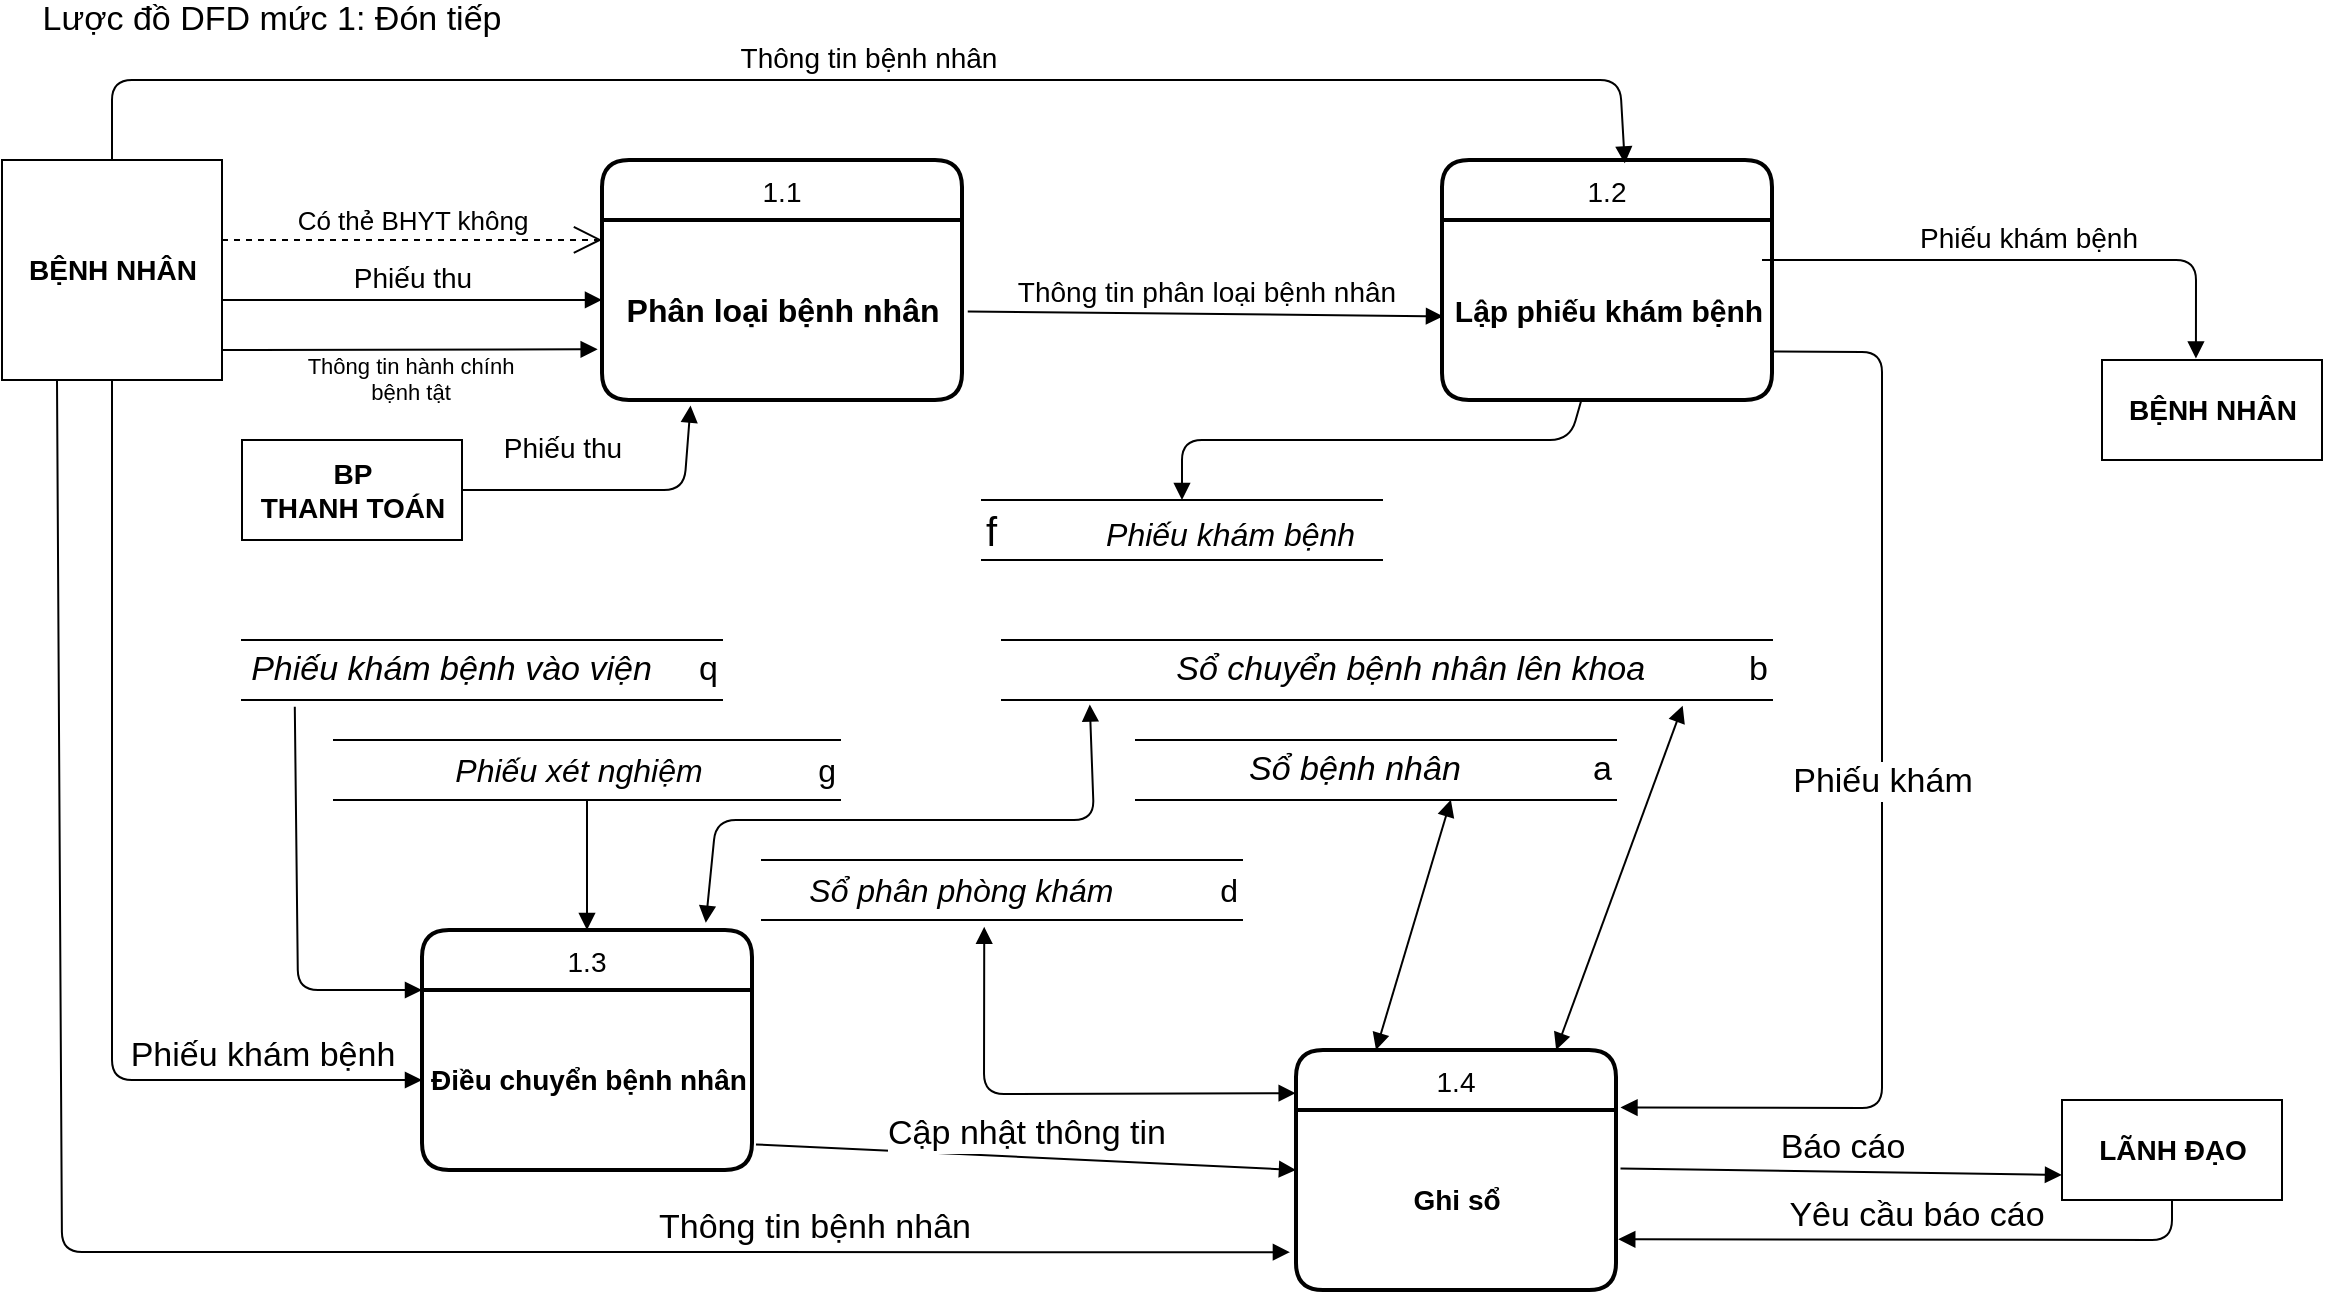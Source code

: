 <mxfile version="13.0.9" type="github"><diagram id="-Moib3ATWnk14SGBxiNE" name="Page-1"><mxGraphModel dx="1296" dy="716" grid="1" gridSize="10" guides="1" tooltips="1" connect="1" arrows="1" fold="1" page="1" pageScale="1" pageWidth="827" pageHeight="1169" math="0" shadow="0"><root><mxCell id="0"/><mxCell id="1" parent="0"/><mxCell id="s-bt9nb-Jr011uPQL13K-10" value="&lt;b&gt;BỆNH NHÂN&lt;/b&gt;" style="html=1;align=center;fontSize=14;" vertex="1" parent="1"><mxGeometry x="20" y="80" width="110" height="110" as="geometry"/></mxCell><mxCell id="s-bt9nb-Jr011uPQL13K-11" value="&lt;font style=&quot;font-size: 14px&quot;&gt;BỆNH NHÂN&lt;/font&gt;" style="html=1;align=center;fontStyle=1" vertex="1" parent="1"><mxGeometry x="1070" y="180" width="110" height="50" as="geometry"/></mxCell><mxCell id="s-bt9nb-Jr011uPQL13K-12" value="LÃNH ĐẠO" style="html=1;align=center;fontSize=14;fontStyle=1" vertex="1" parent="1"><mxGeometry x="1050" y="550" width="110" height="50" as="geometry"/></mxCell><mxCell id="s-bt9nb-Jr011uPQL13K-13" value="BP &lt;br&gt;THANH TOÁN" style="html=1;align=center;fontSize=14;fontStyle=1" vertex="1" parent="1"><mxGeometry x="140" y="220" width="110" height="50" as="geometry"/></mxCell><mxCell id="s-bt9nb-Jr011uPQL13K-26" value="Có thẻ BHYT không" style="endArrow=open;endSize=12;dashed=1;html=1;align=center;entryX=0;entryY=0.111;entryDx=0;entryDy=0;entryPerimeter=0;fontSize=13;" edge="1" parent="1" target="s-bt9nb-Jr011uPQL13K-16"><mxGeometry y="10" width="160" relative="1" as="geometry"><mxPoint x="130" y="120" as="sourcePoint"/><mxPoint x="290" y="120" as="targetPoint"/><mxPoint as="offset"/></mxGeometry></mxCell><mxCell id="s-bt9nb-Jr011uPQL13K-27" value="Thông tin hành chính&lt;br&gt;bệnh tật" style="html=1;verticalAlign=bottom;endArrow=block;align=center;entryX=-0.012;entryY=0.718;entryDx=0;entryDy=0;entryPerimeter=0;" edge="1" parent="1" target="s-bt9nb-Jr011uPQL13K-16"><mxGeometry y="-30" width="80" relative="1" as="geometry"><mxPoint x="130" y="175" as="sourcePoint"/><mxPoint x="320" y="170" as="targetPoint"/><Array as="points"/><mxPoint as="offset"/></mxGeometry></mxCell><mxCell id="s-bt9nb-Jr011uPQL13K-14" value="1.1" style="swimlane;childLayout=stackLayout;horizontal=1;startSize=30;horizontalStack=0;rounded=1;fontSize=14;fontStyle=0;strokeWidth=2;resizeParent=0;resizeLast=1;shadow=0;dashed=0;align=center;" vertex="1" parent="1"><mxGeometry x="320" y="80" width="180" height="120" as="geometry"/></mxCell><mxCell id="s-bt9nb-Jr011uPQL13K-16" value="&lt;font style=&quot;font-size: 16px&quot;&gt;&lt;b&gt;Phân loại bệnh nhân&lt;/b&gt;&lt;/font&gt;" style="text;html=1;align=center;verticalAlign=middle;resizable=0;points=[];autosize=1;" vertex="1" parent="s-bt9nb-Jr011uPQL13K-14"><mxGeometry y="30" width="180" height="90" as="geometry"/></mxCell><mxCell id="s-bt9nb-Jr011uPQL13K-28" value="Phiếu thu" style="html=1;verticalAlign=bottom;endArrow=block;align=center;entryX=0;entryY=0.444;entryDx=0;entryDy=0;entryPerimeter=0;fontSize=14;" edge="1" parent="1" target="s-bt9nb-Jr011uPQL13K-16"><mxGeometry width="80" relative="1" as="geometry"><mxPoint x="130" y="150" as="sourcePoint"/><mxPoint x="210" y="150" as="targetPoint"/></mxGeometry></mxCell><mxCell id="s-bt9nb-Jr011uPQL13K-29" value="Phiếu thu" style="html=1;verticalAlign=bottom;endArrow=block;align=center;entryX=0.246;entryY=1.031;entryDx=0;entryDy=0;entryPerimeter=0;fontSize=14;exitX=1;exitY=0.5;exitDx=0;exitDy=0;" edge="1" parent="1" source="s-bt9nb-Jr011uPQL13K-13" target="s-bt9nb-Jr011uPQL13K-16"><mxGeometry x="-0.35" y="10" width="80" relative="1" as="geometry"><mxPoint x="260" y="340" as="sourcePoint"/><mxPoint x="400" y="320" as="targetPoint"/><Array as="points"><mxPoint x="361" y="245"/></Array><mxPoint as="offset"/></mxGeometry></mxCell><mxCell id="s-bt9nb-Jr011uPQL13K-30" value="Thông tin phân loại bệnh nhân" style="html=1;verticalAlign=bottom;endArrow=block;fontSize=14;align=center;entryX=0.003;entryY=0.535;entryDx=0;entryDy=0;entryPerimeter=0;exitX=1.016;exitY=0.508;exitDx=0;exitDy=0;exitPerimeter=0;" edge="1" parent="1" source="s-bt9nb-Jr011uPQL13K-16" target="s-bt9nb-Jr011uPQL13K-21"><mxGeometry width="80" relative="1" as="geometry"><mxPoint x="510" y="159" as="sourcePoint"/><mxPoint x="560" y="160" as="targetPoint"/></mxGeometry></mxCell><mxCell id="s-bt9nb-Jr011uPQL13K-17" value="1.2" style="swimlane;childLayout=stackLayout;horizontal=1;startSize=30;horizontalStack=0;rounded=1;fontSize=14;fontStyle=0;strokeWidth=2;resizeParent=0;resizeLast=1;shadow=0;dashed=0;align=center;" vertex="1" parent="1"><mxGeometry x="740" y="80" width="165" height="120" as="geometry"/></mxCell><mxCell id="s-bt9nb-Jr011uPQL13K-21" value="&lt;font size=&quot;1&quot;&gt;&lt;b style=&quot;font-size: 15px&quot;&gt;Lập phiếu khám bệnh&lt;/b&gt;&lt;/font&gt;" style="text;html=1;align=center;verticalAlign=middle;resizable=0;points=[];autosize=1;" vertex="1" parent="s-bt9nb-Jr011uPQL13K-17"><mxGeometry y="30" width="165" height="90" as="geometry"/></mxCell><mxCell id="s-bt9nb-Jr011uPQL13K-31" value="Phiếu khám bệnh" style="html=1;verticalAlign=bottom;endArrow=block;fontSize=14;align=center;entryX=0.427;entryY=-0.014;entryDx=0;entryDy=0;entryPerimeter=0;" edge="1" parent="1" target="s-bt9nb-Jr011uPQL13K-11"><mxGeometry width="80" relative="1" as="geometry"><mxPoint x="900" y="130" as="sourcePoint"/><mxPoint x="980" y="130" as="targetPoint"/><Array as="points"><mxPoint x="1117" y="130"/></Array></mxGeometry></mxCell><mxCell id="s-bt9nb-Jr011uPQL13K-32" value="Thông tin bệnh nhân" style="html=1;verticalAlign=bottom;endArrow=block;fontSize=14;align=center;exitX=0.5;exitY=0;exitDx=0;exitDy=0;entryX=0.554;entryY=0.014;entryDx=0;entryDy=0;entryPerimeter=0;" edge="1" parent="1" source="s-bt9nb-Jr011uPQL13K-10" target="s-bt9nb-Jr011uPQL13K-17"><mxGeometry width="80" relative="1" as="geometry"><mxPoint x="70" y="40" as="sourcePoint"/><mxPoint x="890" y="40" as="targetPoint"/><Array as="points"><mxPoint x="75" y="40"/><mxPoint x="829" y="40"/></Array></mxGeometry></mxCell><mxCell id="s-bt9nb-Jr011uPQL13K-33" value="&lt;font style=&quot;font-size: 20px&quot;&gt;f&amp;nbsp;&lt;/font&gt;&lt;font style=&quot;font-size: 16px&quot;&gt; &amp;nbsp; &amp;nbsp; &amp;nbsp; &amp;nbsp; &amp;nbsp;&amp;nbsp;&lt;i&gt;Phiếu khám bệnh&lt;/i&gt;&lt;/font&gt;" style="shape=partialRectangle;whiteSpace=wrap;html=1;left=0;right=0;fillColor=none;fontSize=14;align=left;" vertex="1" parent="1"><mxGeometry x="510" y="250" width="200" height="30" as="geometry"/></mxCell><mxCell id="s-bt9nb-Jr011uPQL13K-35" value="" style="html=1;verticalAlign=bottom;endArrow=block;fontSize=14;align=center;entryX=0.5;entryY=0;entryDx=0;entryDy=0;" edge="1" parent="1" source="s-bt9nb-Jr011uPQL13K-21" target="s-bt9nb-Jr011uPQL13K-33"><mxGeometry width="80" relative="1" as="geometry"><mxPoint x="800" y="240" as="sourcePoint"/><mxPoint x="440" y="270" as="targetPoint"/><Array as="points"><mxPoint x="804" y="220"/><mxPoint x="610" y="220"/></Array></mxGeometry></mxCell><mxCell id="s-bt9nb-Jr011uPQL13K-36" value="&lt;i&gt;Sổ phân phòng khám&amp;nbsp;&lt;/i&gt; &amp;nbsp; &amp;nbsp; &amp;nbsp; &amp;nbsp; &amp;nbsp; d" style="shape=partialRectangle;whiteSpace=wrap;html=1;left=0;right=0;fillColor=none;fontSize=16;align=right;" vertex="1" parent="1"><mxGeometry x="400" y="430" width="240" height="30" as="geometry"/></mxCell><mxCell id="s-bt9nb-Jr011uPQL13K-37" value="&lt;i&gt;Sổ bệnh nhân&lt;/i&gt;&amp;nbsp; &amp;nbsp; &amp;nbsp; &amp;nbsp; &amp;nbsp; &amp;nbsp; &amp;nbsp; a" style="shape=partialRectangle;whiteSpace=wrap;html=1;left=0;right=0;fillColor=none;fontSize=17;align=right;" vertex="1" parent="1"><mxGeometry x="587" y="370" width="240" height="30" as="geometry"/></mxCell><mxCell id="s-bt9nb-Jr011uPQL13K-38" value="&lt;i&gt;Sổ chuyển bệnh nhân lên khoa&lt;/i&gt;&amp;nbsp; &amp;nbsp; &amp;nbsp; &amp;nbsp; &amp;nbsp; &amp;nbsp;b" style="shape=partialRectangle;whiteSpace=wrap;html=1;left=0;right=0;fillColor=none;fontSize=17;align=right;" vertex="1" parent="1"><mxGeometry x="520" y="320" width="385" height="30" as="geometry"/></mxCell><mxCell id="s-bt9nb-Jr011uPQL13K-39" value="&lt;i&gt;Phiếu xét nghiệm&lt;/i&gt;&amp;nbsp; &amp;nbsp; &amp;nbsp; &amp;nbsp; &amp;nbsp; &amp;nbsp; &amp;nbsp;g" style="shape=partialRectangle;whiteSpace=wrap;html=1;left=0;right=0;fillColor=none;fontSize=16;align=right;" vertex="1" parent="1"><mxGeometry x="186" y="370" width="253" height="30" as="geometry"/></mxCell><mxCell id="s-bt9nb-Jr011uPQL13K-40" value="&lt;i&gt;Phiếu khám bệnh vào viện&lt;/i&gt;&amp;nbsp; &amp;nbsp; &amp;nbsp;q" style="shape=partialRectangle;whiteSpace=wrap;html=1;left=0;right=0;fillColor=none;fontSize=17;align=right;rotation=0;" vertex="1" parent="1"><mxGeometry x="140" y="320" width="240" height="30" as="geometry"/></mxCell><mxCell id="s-bt9nb-Jr011uPQL13K-42" value="Phiếu khám bệnh" style="html=1;verticalAlign=bottom;endArrow=block;fontSize=17;align=center;exitX=0.5;exitY=1;exitDx=0;exitDy=0;" edge="1" parent="1" source="s-bt9nb-Jr011uPQL13K-10" target="s-bt9nb-Jr011uPQL13K-22"><mxGeometry x="0.683" width="80" relative="1" as="geometry"><mxPoint x="40" y="270" as="sourcePoint"/><mxPoint x="75" y="690" as="targetPoint"/><Array as="points"><mxPoint x="75" y="540"/></Array><mxPoint as="offset"/></mxGeometry></mxCell><mxCell id="s-bt9nb-Jr011uPQL13K-43" value="Thông tin bệnh nhân" style="html=1;verticalAlign=bottom;endArrow=block;fontSize=17;align=center;exitX=0.25;exitY=1;exitDx=0;exitDy=0;entryX=-0.019;entryY=0.79;entryDx=0;entryDy=0;entryPerimeter=0;" edge="1" parent="1" source="s-bt9nb-Jr011uPQL13K-10" target="s-bt9nb-Jr011uPQL13K-25"><mxGeometry x="0.548" width="80" relative="1" as="geometry"><mxPoint x="30" y="324.41" as="sourcePoint"/><mxPoint x="48" y="760" as="targetPoint"/><Array as="points"><mxPoint x="50" y="626"/></Array><mxPoint as="offset"/></mxGeometry></mxCell><mxCell id="s-bt9nb-Jr011uPQL13K-44" value="" style="html=1;verticalAlign=bottom;endArrow=block;fontSize=17;align=center;entryX=0;entryY=0.25;entryDx=0;entryDy=0;exitX=0.11;exitY=1.114;exitDx=0;exitDy=0;exitPerimeter=0;" edge="1" parent="1" source="s-bt9nb-Jr011uPQL13K-40" target="s-bt9nb-Jr011uPQL13K-19"><mxGeometry x="-0.254" width="80" relative="1" as="geometry"><mxPoint x="168" y="444" as="sourcePoint"/><mxPoint x="370" y="568.82" as="targetPoint"/><Array as="points"><mxPoint x="168" y="495"/></Array><mxPoint as="offset"/></mxGeometry></mxCell><mxCell id="s-bt9nb-Jr011uPQL13K-46" value="" style="html=1;verticalAlign=bottom;endArrow=block;fontSize=17;align=center;exitX=0.5;exitY=1;exitDx=0;exitDy=0;entryX=0.5;entryY=0;entryDx=0;entryDy=0;" edge="1" parent="1" source="s-bt9nb-Jr011uPQL13K-39" target="s-bt9nb-Jr011uPQL13K-19"><mxGeometry width="80" relative="1" as="geometry"><mxPoint x="610" y="510" as="sourcePoint"/><mxPoint x="690" y="510" as="targetPoint"/></mxGeometry></mxCell><mxCell id="s-bt9nb-Jr011uPQL13K-49" value="" style="endArrow=block;startArrow=block;endFill=1;startFill=1;html=1;fontSize=17;align=center;exitX=0.86;exitY=-0.03;exitDx=0;exitDy=0;exitPerimeter=0;entryX=0.114;entryY=1.075;entryDx=0;entryDy=0;entryPerimeter=0;" edge="1" parent="1" source="s-bt9nb-Jr011uPQL13K-19" target="s-bt9nb-Jr011uPQL13K-38"><mxGeometry width="160" relative="1" as="geometry"><mxPoint x="490" y="540" as="sourcePoint"/><mxPoint x="590" y="354" as="targetPoint"/><Array as="points"><mxPoint x="377" y="410"/><mxPoint x="450" y="410"/><mxPoint x="566" y="410"/></Array></mxGeometry></mxCell><mxCell id="s-bt9nb-Jr011uPQL13K-50" value="Cập nhật thông tin" style="html=1;verticalAlign=bottom;endArrow=block;fontSize=17;align=center;entryX=0;entryY=0.5;entryDx=0;entryDy=0;exitX=1.012;exitY=0.858;exitDx=0;exitDy=0;exitPerimeter=0;" edge="1" parent="1" source="s-bt9nb-Jr011uPQL13K-22" target="s-bt9nb-Jr011uPQL13K-23"><mxGeometry width="80" relative="1" as="geometry"><mxPoint x="392" y="690" as="sourcePoint"/><mxPoint x="470" y="689.41" as="targetPoint"/></mxGeometry></mxCell><mxCell id="s-bt9nb-Jr011uPQL13K-54" value="" style="endArrow=block;startArrow=block;endFill=1;startFill=1;html=1;fontSize=17;align=center;exitX=0.463;exitY=1.114;exitDx=0;exitDy=0;exitPerimeter=0;entryX=-0.001;entryY=0.18;entryDx=0;entryDy=0;entryPerimeter=0;" edge="1" parent="1" source="s-bt9nb-Jr011uPQL13K-36" target="s-bt9nb-Jr011uPQL13K-23"><mxGeometry width="160" relative="1" as="geometry"><mxPoint x="570" y="510" as="sourcePoint"/><mxPoint x="730" y="510" as="targetPoint"/><Array as="points"><mxPoint x="511" y="547"/></Array></mxGeometry></mxCell><mxCell id="s-bt9nb-Jr011uPQL13K-55" value="" style="endArrow=block;startArrow=block;endFill=1;startFill=1;html=1;fontSize=17;align=center;entryX=0.656;entryY=0.996;entryDx=0;entryDy=0;exitX=0.25;exitY=0;exitDx=0;exitDy=0;entryPerimeter=0;" edge="1" parent="1" source="s-bt9nb-Jr011uPQL13K-23" target="s-bt9nb-Jr011uPQL13K-37"><mxGeometry width="160" relative="1" as="geometry"><mxPoint x="570" y="510" as="sourcePoint"/><mxPoint x="730" y="510" as="targetPoint"/></mxGeometry></mxCell><mxCell id="s-bt9nb-Jr011uPQL13K-56" value="" style="endArrow=block;startArrow=block;endFill=1;startFill=1;html=1;fontSize=17;align=center;entryX=0.884;entryY=1.094;entryDx=0;entryDy=0;exitX=0.813;exitY=0;exitDx=0;exitDy=0;exitPerimeter=0;entryPerimeter=0;" edge="1" parent="1" source="s-bt9nb-Jr011uPQL13K-23" target="s-bt9nb-Jr011uPQL13K-38"><mxGeometry width="160" relative="1" as="geometry"><mxPoint x="570" y="510" as="sourcePoint"/><mxPoint x="730" y="510" as="targetPoint"/><Array as="points"/></mxGeometry></mxCell><mxCell id="s-bt9nb-Jr011uPQL13K-57" value="Yêu cầu báo cáo" style="html=1;verticalAlign=bottom;endArrow=block;fontSize=17;align=center;exitX=0.5;exitY=1;exitDx=0;exitDy=0;entryX=1.007;entryY=0.718;entryDx=0;entryDy=0;entryPerimeter=0;" edge="1" parent="1" source="s-bt9nb-Jr011uPQL13K-12" target="s-bt9nb-Jr011uPQL13K-25"><mxGeometry width="80" relative="1" as="geometry"><mxPoint x="1070" y="660" as="sourcePoint"/><mxPoint x="910" y="720" as="targetPoint"/><Array as="points"><mxPoint x="1105" y="620"/></Array></mxGeometry></mxCell><mxCell id="s-bt9nb-Jr011uPQL13K-58" value="Báo cáo" style="html=1;verticalAlign=bottom;endArrow=block;fontSize=17;align=center;entryX=0;entryY=0.75;entryDx=0;entryDy=0;exitX=1.014;exitY=0.325;exitDx=0;exitDy=0;exitPerimeter=0;" edge="1" parent="1" source="s-bt9nb-Jr011uPQL13K-25" target="s-bt9nb-Jr011uPQL13K-12"><mxGeometry width="80" relative="1" as="geometry"><mxPoint x="910" y="680" as="sourcePoint"/><mxPoint x="990" y="680" as="targetPoint"/></mxGeometry></mxCell><mxCell id="s-bt9nb-Jr011uPQL13K-61" value="Phiếu khám" style="html=1;verticalAlign=bottom;endArrow=block;fontSize=17;align=center;exitX=1.003;exitY=0.731;exitDx=0;exitDy=0;exitPerimeter=0;entryX=1.014;entryY=-0.014;entryDx=0;entryDy=0;entryPerimeter=0;" edge="1" parent="1" source="s-bt9nb-Jr011uPQL13K-21" target="s-bt9nb-Jr011uPQL13K-25"><mxGeometry width="80" relative="1" as="geometry"><mxPoint x="920" y="310" as="sourcePoint"/><mxPoint x="960" y="670" as="targetPoint"/><Array as="points"><mxPoint x="960" y="176"/><mxPoint x="960" y="554"/></Array></mxGeometry></mxCell><mxCell id="s-bt9nb-Jr011uPQL13K-62" value="Lược đồ DFD mức 1: Đón tiếp" style="text;html=1;strokeColor=none;fillColor=none;align=center;verticalAlign=middle;whiteSpace=wrap;rounded=0;fontSize=17;" vertex="1" parent="1"><mxGeometry x="30" width="250" height="20" as="geometry"/></mxCell><mxCell id="s-bt9nb-Jr011uPQL13K-23" value="1.4" style="swimlane;childLayout=stackLayout;horizontal=1;startSize=30;horizontalStack=0;rounded=1;fontSize=14;fontStyle=0;strokeWidth=2;resizeParent=0;resizeLast=1;shadow=0;dashed=0;align=center;" vertex="1" parent="1"><mxGeometry x="667" y="525" width="160" height="120" as="geometry"/></mxCell><mxCell id="s-bt9nb-Jr011uPQL13K-25" value="&lt;font style=&quot;font-size: 14px&quot;&gt;Ghi sổ&lt;/font&gt;" style="text;html=1;align=center;verticalAlign=middle;resizable=0;points=[];autosize=1;fontStyle=1" vertex="1" parent="s-bt9nb-Jr011uPQL13K-23"><mxGeometry y="30" width="160" height="90" as="geometry"/></mxCell><mxCell id="s-bt9nb-Jr011uPQL13K-19" value="1.3" style="swimlane;childLayout=stackLayout;horizontal=1;startSize=30;horizontalStack=0;rounded=1;fontSize=14;fontStyle=0;strokeWidth=2;resizeParent=0;resizeLast=1;shadow=0;dashed=0;align=center;" vertex="1" parent="1"><mxGeometry x="230" y="465" width="165" height="120" as="geometry"/></mxCell><mxCell id="s-bt9nb-Jr011uPQL13K-22" value="&lt;font style=&quot;font-size: 14px&quot;&gt;Điều chuyển bệnh nhân&lt;/font&gt;" style="text;html=1;align=center;verticalAlign=middle;resizable=0;points=[];autosize=1;fontStyle=1" vertex="1" parent="s-bt9nb-Jr011uPQL13K-19"><mxGeometry y="30" width="165" height="90" as="geometry"/></mxCell></root></mxGraphModel></diagram></mxfile>